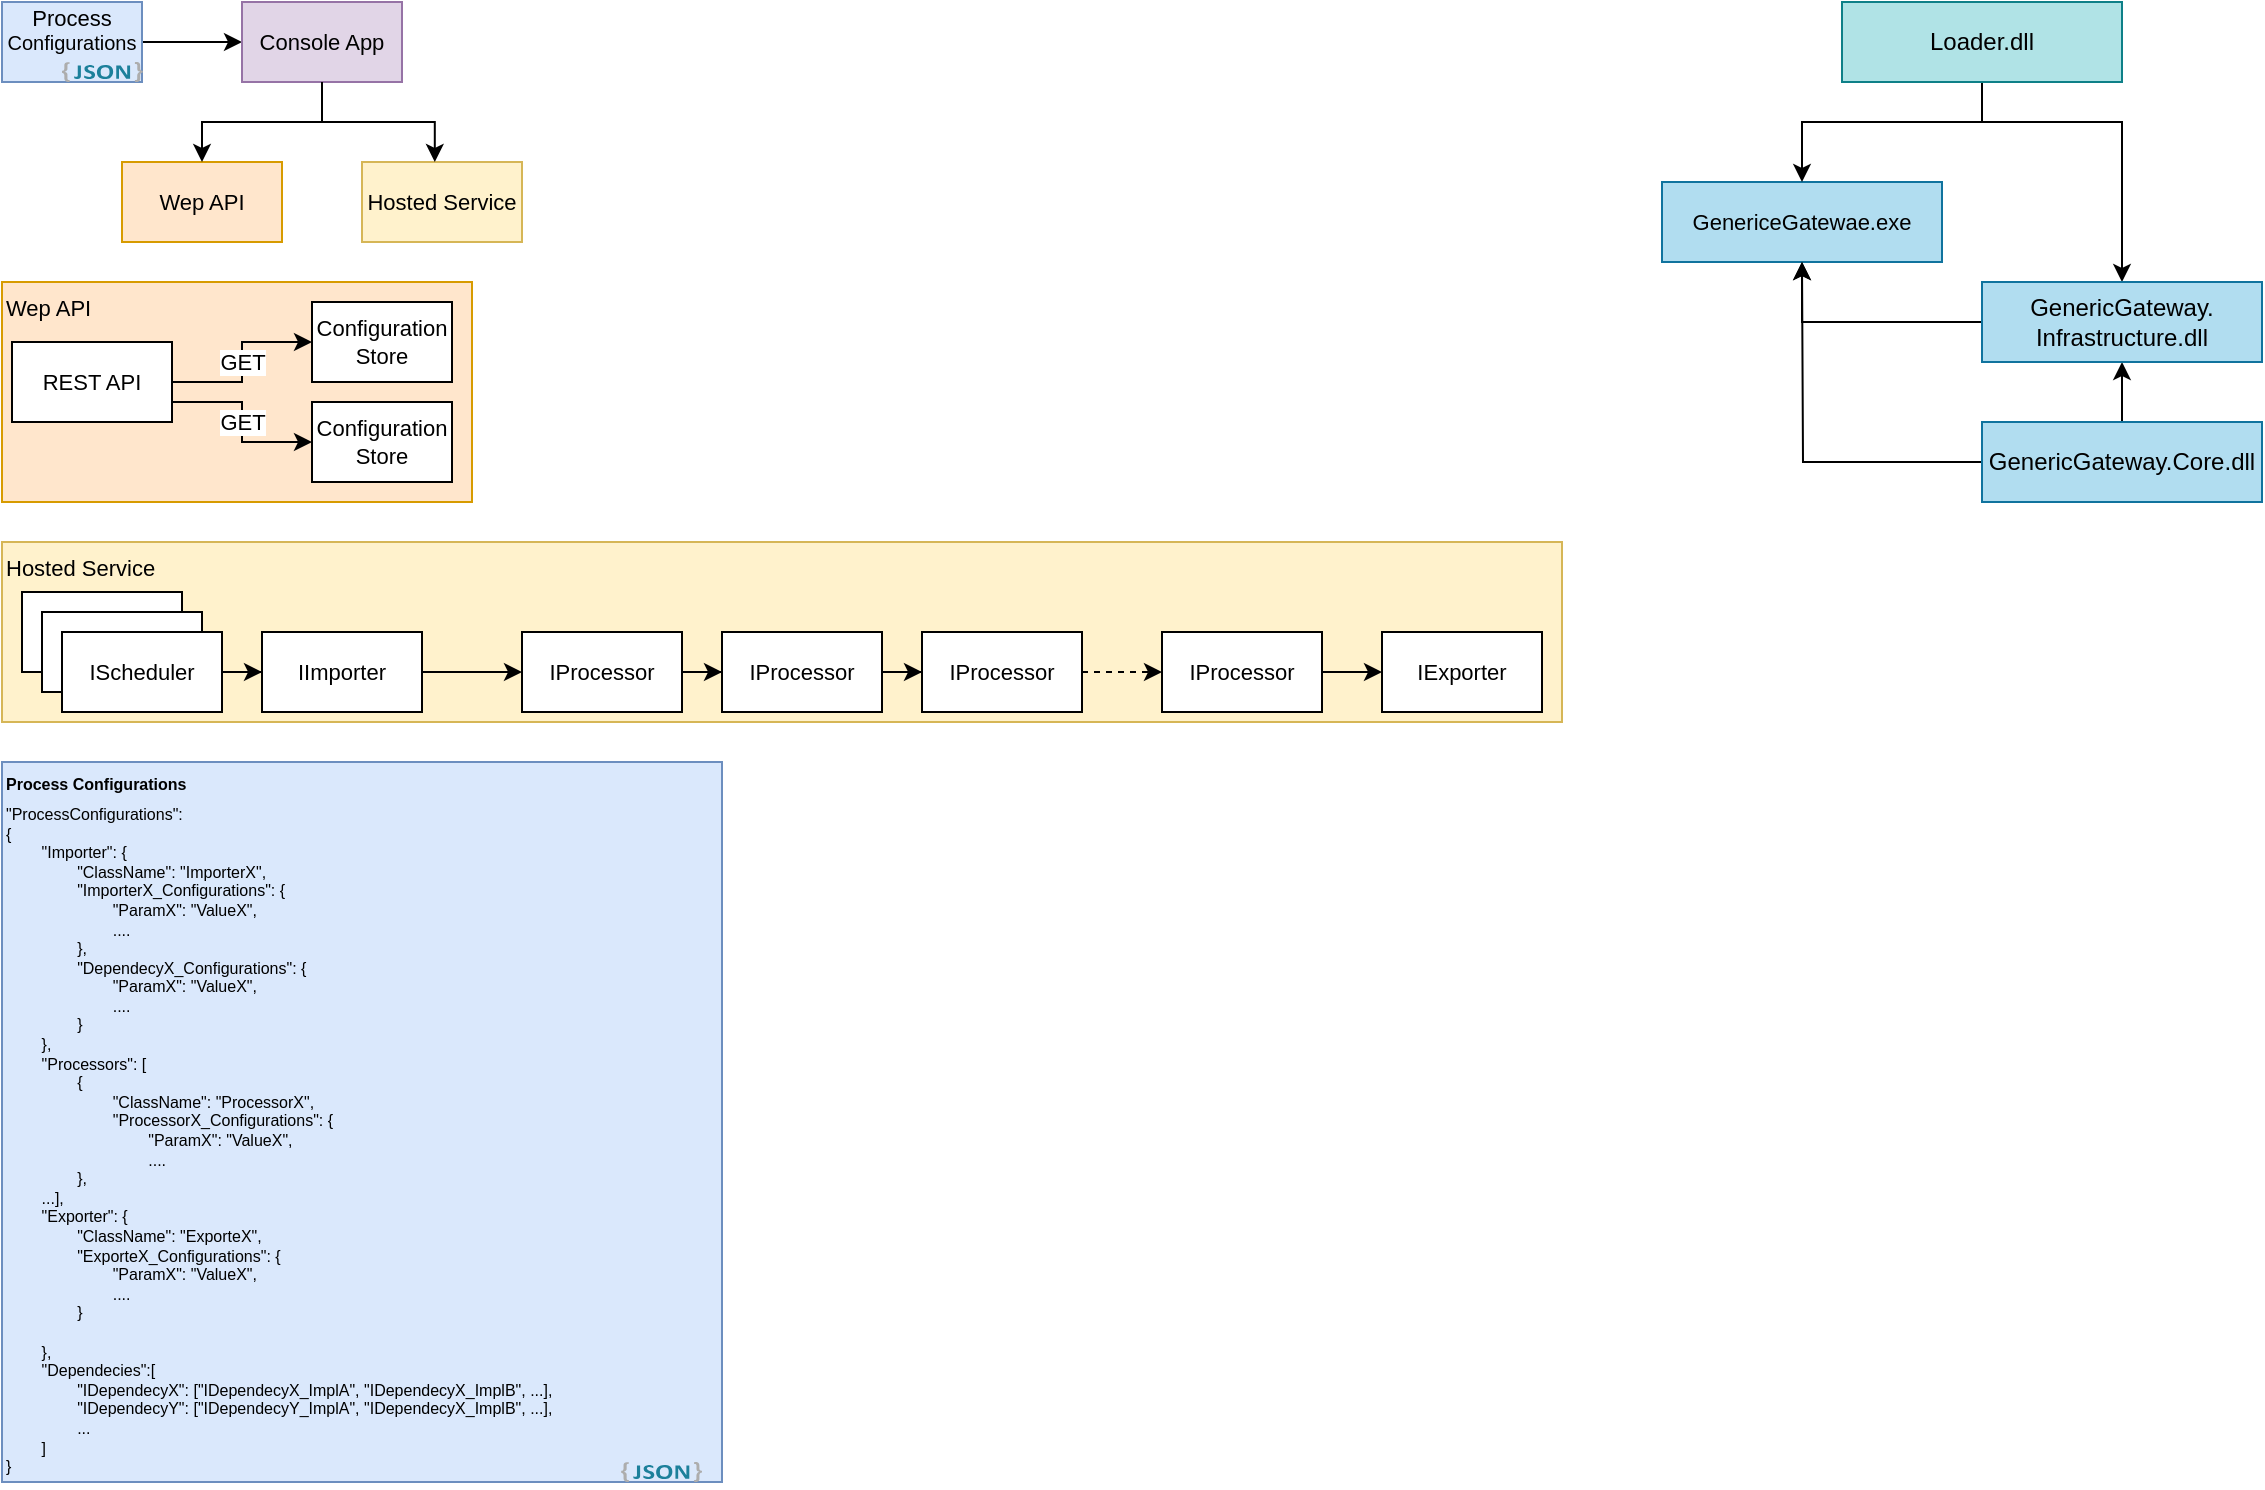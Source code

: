 <mxfile version="24.7.5" pages="2">
  <diagram name="Design" id="dDk4H9TwK89pCFf6_tYj">
    <mxGraphModel dx="2954" dy="1196" grid="1" gridSize="10" guides="1" tooltips="1" connect="1" arrows="1" fold="1" page="1" pageScale="1" pageWidth="827" pageHeight="1169" math="0" shadow="0">
      <root>
        <mxCell id="0" />
        <mxCell id="1" parent="0" />
        <mxCell id="Chhtmzpw9TE049w9HPY5-57" value="Wep API" style="rounded=0;whiteSpace=wrap;html=1;fillColor=#ffe6cc;strokeColor=#d79b00;fontSize=11;align=left;horizontal=1;verticalAlign=top;" vertex="1" parent="1">
          <mxGeometry x="40" y="180" width="235" height="110" as="geometry" />
        </mxCell>
        <mxCell id="Chhtmzpw9TE049w9HPY5-39" value="Hosted Service" style="rounded=0;whiteSpace=wrap;html=1;fillColor=#fff2cc;strokeColor=#d6b656;align=left;horizontal=1;verticalAlign=top;fontSize=11;" vertex="1" parent="1">
          <mxGeometry x="40" y="310" width="780" height="90" as="geometry" />
        </mxCell>
        <mxCell id="Chhtmzpw9TE049w9HPY5-11" value="" style="rounded=0;whiteSpace=wrap;html=1;fontSize=11;" vertex="1" parent="1">
          <mxGeometry x="50" y="335" width="80" height="40" as="geometry" />
        </mxCell>
        <mxCell id="Chhtmzpw9TE049w9HPY5-18" style="edgeStyle=orthogonalEdgeStyle;rounded=0;orthogonalLoop=1;jettySize=auto;html=1;fontSize=11;" edge="1" parent="1" source="Chhtmzpw9TE049w9HPY5-13" target="Chhtmzpw9TE049w9HPY5-17">
          <mxGeometry relative="1" as="geometry" />
        </mxCell>
        <mxCell id="Chhtmzpw9TE049w9HPY5-13" value="IImporter" style="rounded=0;whiteSpace=wrap;html=1;fontSize=11;" vertex="1" parent="1">
          <mxGeometry x="170" y="355" width="80" height="40" as="geometry" />
        </mxCell>
        <mxCell id="Chhtmzpw9TE049w9HPY5-12" value="" style="rounded=0;whiteSpace=wrap;html=1;fontSize=11;" vertex="1" parent="1">
          <mxGeometry x="60" y="345" width="80" height="40" as="geometry" />
        </mxCell>
        <mxCell id="Chhtmzpw9TE049w9HPY5-16" style="edgeStyle=orthogonalEdgeStyle;rounded=0;orthogonalLoop=1;jettySize=auto;html=1;entryX=0;entryY=0.5;entryDx=0;entryDy=0;fontSize=11;" edge="1" parent="1" source="Chhtmzpw9TE049w9HPY5-6" target="Chhtmzpw9TE049w9HPY5-13">
          <mxGeometry relative="1" as="geometry" />
        </mxCell>
        <mxCell id="Chhtmzpw9TE049w9HPY5-6" value="IScheduler" style="rounded=0;whiteSpace=wrap;html=1;fontSize=11;" vertex="1" parent="1">
          <mxGeometry x="70" y="355" width="80" height="40" as="geometry" />
        </mxCell>
        <mxCell id="Chhtmzpw9TE049w9HPY5-22" style="edgeStyle=orthogonalEdgeStyle;rounded=0;orthogonalLoop=1;jettySize=auto;html=1;fontSize=11;" edge="1" parent="1" source="Chhtmzpw9TE049w9HPY5-17" target="Chhtmzpw9TE049w9HPY5-19">
          <mxGeometry relative="1" as="geometry" />
        </mxCell>
        <mxCell id="Chhtmzpw9TE049w9HPY5-17" value="IProcessor" style="rounded=0;whiteSpace=wrap;html=1;fontSize=11;" vertex="1" parent="1">
          <mxGeometry x="300" y="355" width="80" height="40" as="geometry" />
        </mxCell>
        <mxCell id="Chhtmzpw9TE049w9HPY5-23" style="edgeStyle=orthogonalEdgeStyle;rounded=0;orthogonalLoop=1;jettySize=auto;html=1;entryX=0;entryY=0.5;entryDx=0;entryDy=0;fontSize=11;" edge="1" parent="1" source="Chhtmzpw9TE049w9HPY5-19" target="Chhtmzpw9TE049w9HPY5-20">
          <mxGeometry relative="1" as="geometry" />
        </mxCell>
        <mxCell id="Chhtmzpw9TE049w9HPY5-19" value="IProcessor" style="rounded=0;whiteSpace=wrap;html=1;fontSize=11;" vertex="1" parent="1">
          <mxGeometry x="400" y="355" width="80" height="40" as="geometry" />
        </mxCell>
        <mxCell id="Chhtmzpw9TE049w9HPY5-24" style="edgeStyle=orthogonalEdgeStyle;rounded=0;orthogonalLoop=1;jettySize=auto;html=1;entryX=0;entryY=0.5;entryDx=0;entryDy=0;dashed=1;fontSize=11;" edge="1" parent="1" source="Chhtmzpw9TE049w9HPY5-20" target="Chhtmzpw9TE049w9HPY5-21">
          <mxGeometry relative="1" as="geometry" />
        </mxCell>
        <mxCell id="Chhtmzpw9TE049w9HPY5-20" value="IProcessor" style="rounded=0;whiteSpace=wrap;html=1;fontSize=11;" vertex="1" parent="1">
          <mxGeometry x="500" y="355" width="80" height="40" as="geometry" />
        </mxCell>
        <mxCell id="Chhtmzpw9TE049w9HPY5-26" value="" style="edgeStyle=orthogonalEdgeStyle;rounded=0;orthogonalLoop=1;jettySize=auto;html=1;entryX=0;entryY=0.5;entryDx=0;entryDy=0;fontSize=11;" edge="1" parent="1" source="Chhtmzpw9TE049w9HPY5-21" target="Chhtmzpw9TE049w9HPY5-27">
          <mxGeometry relative="1" as="geometry">
            <mxPoint x="750" y="375" as="targetPoint" />
          </mxGeometry>
        </mxCell>
        <mxCell id="Chhtmzpw9TE049w9HPY5-21" value="IProcessor" style="rounded=0;whiteSpace=wrap;html=1;fontSize=11;" vertex="1" parent="1">
          <mxGeometry x="620" y="355" width="80" height="40" as="geometry" />
        </mxCell>
        <mxCell id="Chhtmzpw9TE049w9HPY5-27" value="IExporter" style="rounded=0;whiteSpace=wrap;html=1;fontSize=11;" vertex="1" parent="1">
          <mxGeometry x="730" y="355" width="80" height="40" as="geometry" />
        </mxCell>
        <mxCell id="Chhtmzpw9TE049w9HPY5-33" value="Hosted Service" style="rounded=0;whiteSpace=wrap;html=1;fillColor=#fff2cc;strokeColor=#d6b656;fontSize=11;" vertex="1" parent="1">
          <mxGeometry x="220" y="120" width="80" height="40" as="geometry" />
        </mxCell>
        <mxCell id="Chhtmzpw9TE049w9HPY5-75" style="edgeStyle=orthogonalEdgeStyle;rounded=0;orthogonalLoop=1;jettySize=auto;html=1;entryX=0;entryY=0.5;entryDx=0;entryDy=0;" edge="1" parent="1" source="Chhtmzpw9TE049w9HPY5-42" target="Chhtmzpw9TE049w9HPY5-68">
          <mxGeometry relative="1" as="geometry" />
        </mxCell>
        <mxCell id="Chhtmzpw9TE049w9HPY5-42" value="Process&lt;div style=&quot;font-size: 10px;&quot;&gt;Configurations&lt;div&gt;&lt;br&gt;&lt;/div&gt;&lt;/div&gt;" style="rounded=0;whiteSpace=wrap;html=1;fontSize=11;fillColor=#dae8fc;strokeColor=#6c8ebf;" vertex="1" parent="1">
          <mxGeometry x="40" y="40" width="70" height="40" as="geometry" />
        </mxCell>
        <mxCell id="Chhtmzpw9TE049w9HPY5-50" value="IImporter" style="rounded=0;whiteSpace=wrap;html=1;fontSize=11;" vertex="1" parent="1">
          <mxGeometry x="170" y="355" width="80" height="40" as="geometry" />
        </mxCell>
        <mxCell id="Chhtmzpw9TE049w9HPY5-53" value="GET" style="edgeStyle=orthogonalEdgeStyle;rounded=0;orthogonalLoop=1;jettySize=auto;html=1;" edge="1" parent="1" source="Chhtmzpw9TE049w9HPY5-51" target="Chhtmzpw9TE049w9HPY5-52">
          <mxGeometry relative="1" as="geometry" />
        </mxCell>
        <mxCell id="Chhtmzpw9TE049w9HPY5-55" value="GET" style="edgeStyle=orthogonalEdgeStyle;rounded=0;orthogonalLoop=1;jettySize=auto;html=1;exitX=1;exitY=0.75;exitDx=0;exitDy=0;entryX=0;entryY=0.5;entryDx=0;entryDy=0;" edge="1" parent="1" source="Chhtmzpw9TE049w9HPY5-51" target="Chhtmzpw9TE049w9HPY5-54">
          <mxGeometry relative="1" as="geometry" />
        </mxCell>
        <mxCell id="Chhtmzpw9TE049w9HPY5-51" value="REST API" style="rounded=0;whiteSpace=wrap;html=1;fontSize=11;" vertex="1" parent="1">
          <mxGeometry x="45" y="210" width="80" height="40" as="geometry" />
        </mxCell>
        <mxCell id="Chhtmzpw9TE049w9HPY5-52" value="Configuration Store" style="whiteSpace=wrap;html=1;fontSize=11;rounded=0;" vertex="1" parent="1">
          <mxGeometry x="195" y="190" width="70" height="40" as="geometry" />
        </mxCell>
        <mxCell id="Chhtmzpw9TE049w9HPY5-54" value="Configuration Store" style="whiteSpace=wrap;html=1;fontSize=11;rounded=0;" vertex="1" parent="1">
          <mxGeometry x="195" y="240" width="70" height="40" as="geometry" />
        </mxCell>
        <mxCell id="Chhtmzpw9TE049w9HPY5-56" value="Wep API" style="rounded=0;whiteSpace=wrap;html=1;fillColor=#ffe6cc;strokeColor=#d79b00;fontSize=11;" vertex="1" parent="1">
          <mxGeometry x="100" y="120" width="80" height="40" as="geometry" />
        </mxCell>
        <mxCell id="Chhtmzpw9TE049w9HPY5-63" value="" style="dashed=0;outlineConnect=0;html=1;align=center;labelPosition=center;verticalLabelPosition=bottom;verticalAlign=top;shape=mxgraph.weblogos.json_2" vertex="1" parent="1">
          <mxGeometry x="70" y="70" width="40.4" height="10" as="geometry" />
        </mxCell>
        <mxCell id="Chhtmzpw9TE049w9HPY5-77" style="edgeStyle=orthogonalEdgeStyle;rounded=0;orthogonalLoop=1;jettySize=auto;html=1;entryX=0.5;entryY=0;entryDx=0;entryDy=0;" edge="1" parent="1" source="Chhtmzpw9TE049w9HPY5-68" target="Chhtmzpw9TE049w9HPY5-56">
          <mxGeometry relative="1" as="geometry" />
        </mxCell>
        <mxCell id="Chhtmzpw9TE049w9HPY5-68" value="Console App" style="rounded=0;whiteSpace=wrap;html=1;fillColor=#e1d5e7;strokeColor=#9673a6;fontSize=11;" vertex="1" parent="1">
          <mxGeometry x="160" y="40" width="80" height="40" as="geometry" />
        </mxCell>
        <mxCell id="Chhtmzpw9TE049w9HPY5-76" style="edgeStyle=orthogonalEdgeStyle;rounded=0;orthogonalLoop=1;jettySize=auto;html=1;entryX=0.455;entryY=0;entryDx=0;entryDy=0;entryPerimeter=0;" edge="1" parent="1" source="Chhtmzpw9TE049w9HPY5-68" target="Chhtmzpw9TE049w9HPY5-33">
          <mxGeometry relative="1" as="geometry" />
        </mxCell>
        <mxCell id="Chhtmzpw9TE049w9HPY5-78" value="&lt;h1 style=&quot;margin-top: 0px; font-size: 8px;&quot;&gt;&lt;font style=&quot;font-size: 8px;&quot;&gt;Process Configurations&lt;/font&gt;&lt;/h1&gt;&lt;div style=&quot;font-size: 8px;&quot;&gt;&lt;font style=&quot;font-size: 8px;&quot;&gt;&quot;ProcessConfigurations&quot;:&lt;/font&gt;&lt;/div&gt;&lt;div style=&quot;font-size: 8px;&quot;&gt;&lt;font style=&quot;font-size: 8px;&quot;&gt;{&lt;/font&gt;&lt;/div&gt;&lt;div style=&quot;font-size: 8px;&quot;&gt;&lt;span style=&quot;background-color: initial; white-space: pre;&quot;&gt;&lt;font style=&quot;font-size: 8px;&quot;&gt;&lt;span style=&quot;white-space: pre;&quot;&gt;&#x9;&lt;/span&gt;&quot;Importer&quot;: {&lt;/font&gt;&lt;/span&gt;&lt;/div&gt;&lt;div style=&quot;font-size: 8px;&quot;&gt;&lt;span style=&quot;background-color: initial; white-space: pre;&quot;&gt;&lt;font style=&quot;font-size: 8px;&quot;&gt;&lt;font style=&quot;font-size: 8px;&quot;&gt;&lt;span style=&quot;white-space: pre;&quot;&gt;&#x9;&lt;/span&gt;&lt;span style=&quot;white-space: pre;&quot;&gt;&#x9;&lt;/span&gt;&quot;&lt;/font&gt;&lt;font style=&quot;font-size: 8px;&quot;&gt;ClassName&lt;/font&gt;&lt;font style=&quot;font-size: 8px;&quot;&gt;&quot;: &quot;ImporterX&quot;,&lt;br&gt;&lt;/font&gt;&lt;/font&gt;&lt;/span&gt;&lt;/div&gt;&lt;div style=&quot;font-size: 8px;&quot;&gt;&lt;font style=&quot;font-size: 8px;&quot;&gt;&lt;span style=&quot;background-color: initial; white-space: pre;&quot;&gt;&lt;span style=&quot;white-space: pre;&quot;&gt;&#x9;&lt;/span&gt;&lt;span style=&quot;white-space: pre;&quot;&gt;&#x9;&lt;/span&gt;&quot;&lt;/span&gt;&lt;span style=&quot;white-space: pre; background-color: initial;&quot;&gt;ImporterX_Configurations&quot;: {&lt;/span&gt;&lt;/font&gt;&lt;/div&gt;&lt;div style=&quot;font-size: 8px;&quot;&gt;&lt;span style=&quot;white-space: pre; background-color: initial;&quot;&gt;&lt;font style=&quot;font-size: 8px;&quot;&gt;&lt;span style=&quot;white-space: pre;&quot;&gt;&#x9;&lt;/span&gt;&lt;span style=&quot;white-space: pre;&quot;&gt;&#x9;&lt;/span&gt;&lt;span style=&quot;white-space: pre;&quot;&gt;&#x9;&lt;/span&gt;&quot;ParamX&quot;: &quot;ValueX&quot;,&lt;br&gt;&lt;/font&gt;&lt;/span&gt;&lt;/div&gt;&lt;div style=&quot;font-size: 8px;&quot;&gt;&lt;span style=&quot;white-space: pre; background-color: initial;&quot;&gt;&lt;font style=&quot;font-size: 8px;&quot;&gt;&lt;span style=&quot;white-space: pre;&quot;&gt;&#x9;&lt;/span&gt;&lt;span style=&quot;white-space: pre;&quot;&gt;&#x9;&lt;/span&gt;&lt;span style=&quot;white-space: pre;&quot;&gt;&#x9;&lt;/span&gt;....&lt;br&gt;&lt;/font&gt;&lt;/span&gt;&lt;/div&gt;&lt;div style=&quot;font-size: 8px;&quot;&gt;&lt;span style=&quot;white-space: pre; background-color: initial;&quot;&gt;&lt;font style=&quot;font-size: 8px;&quot;&gt;&lt;span style=&quot;white-space: pre;&quot;&gt;&#x9;&lt;/span&gt;&lt;span style=&quot;white-space: pre;&quot;&gt;&#x9;&lt;/span&gt;},&lt;/font&gt;&lt;/span&gt;&lt;/div&gt;&lt;div style=&quot;font-size: 8px;&quot;&gt;&lt;font style=&quot;font-size: 8px;&quot;&gt;&lt;span style=&quot;white-space: pre; background-color: initial;&quot;&gt;&lt;font style=&quot;font-size: 8px;&quot;&gt;&lt;span style=&quot;white-space: pre;&quot;&gt;&#x9;&lt;/span&gt;&lt;span style=&quot;white-space: pre;&quot;&gt;&#x9;&lt;/span&gt;&lt;/font&gt;&lt;/span&gt;&lt;span style=&quot;background-color: initial; white-space: pre;&quot;&gt;&quot;&lt;/span&gt;&lt;span style=&quot;background-color: initial; white-space: pre;&quot;&gt;DependecyX_Configurations&quot;: {&lt;/span&gt;&lt;/font&gt;&lt;/div&gt;&lt;div style=&quot;font-size: 8px;&quot;&gt;&lt;span style=&quot;white-space: pre; background-color: initial;&quot;&gt;&lt;font style=&quot;font-size: 8px;&quot;&gt;&#x9;&lt;span style=&quot;white-space: pre;&quot;&gt;&#x9;&lt;/span&gt;&lt;span style=&quot;white-space: pre;&quot;&gt;&#x9;&lt;/span&gt;&quot;ParamX&quot;: &quot;ValueX&quot;,&lt;br&gt;&lt;/font&gt;&lt;/span&gt;&lt;/div&gt;&lt;div style=&quot;font-size: 8px;&quot;&gt;&lt;span style=&quot;white-space: pre; background-color: initial;&quot;&gt;&lt;font style=&quot;font-size: 8px;&quot;&gt;&#x9;&lt;span style=&quot;white-space: pre;&quot;&gt;&#x9;&lt;/span&gt;&lt;span style=&quot;white-space: pre;&quot;&gt;&#x9;&lt;/span&gt;....&lt;br&gt;&lt;/font&gt;&lt;/span&gt;&lt;/div&gt;&lt;div style=&quot;font-size: 8px;&quot;&gt;&lt;span style=&quot;white-space: pre; background-color: initial;&quot;&gt;&lt;font style=&quot;font-size: 8px;&quot;&gt;&#x9;&lt;span style=&quot;white-space: pre;&quot;&gt;&#x9;&lt;/span&gt;}&lt;/font&gt;&lt;/span&gt;&lt;/div&gt;&lt;div style=&quot;font-size: 8px;&quot;&gt;&lt;span style=&quot;background-color: initial; white-space: pre;&quot;&gt;&lt;font style=&quot;font-size: 8px;&quot;&gt;&lt;span style=&quot;white-space: pre;&quot;&gt;&#x9;&lt;/span&gt;},&lt;/font&gt;&lt;/span&gt;&lt;/div&gt;&lt;div style=&quot;font-size: 8px;&quot;&gt;&lt;/div&gt;&lt;div style=&quot;font-size: 8px;&quot;&gt;&lt;span style=&quot;background-color: initial; white-space: pre;&quot;&gt;&lt;font style=&quot;font-size: 8px;&quot;&gt;&lt;span style=&quot;white-space: pre;&quot;&gt;&#x9;&lt;/span&gt;&quot;Processors&quot;: [&lt;/font&gt;&lt;/span&gt;&lt;/div&gt;&lt;div style=&quot;font-size: 8px;&quot;&gt;&lt;font style=&quot;font-size: 8px;&quot;&gt;&lt;span style=&quot;background-color: initial; white-space: pre;&quot;&gt;&lt;span style=&quot;white-space: pre;&quot;&gt;&#x9;&lt;/span&gt;&lt;span style=&quot;white-space: pre;&quot;&gt;&#x9;&lt;/span&gt;&lt;/span&gt;&lt;span style=&quot;background-color: initial; white-space: pre;&quot;&gt;{&lt;/span&gt;&lt;/font&gt;&lt;/div&gt;&lt;div style=&quot;font-size: 8px;&quot;&gt;&lt;font style=&quot;font-size: 8px;&quot;&gt;&lt;span style=&quot;background-color: initial; white-space: pre;&quot;&gt;&#x9;&lt;span style=&quot;white-space: pre;&quot;&gt;&#x9;&lt;span style=&quot;white-space: pre;&quot;&gt;&#x9;&lt;/span&gt;&lt;/span&gt;&quot;ClassName&quot;: &quot;&lt;/span&gt;Processor&lt;span style=&quot;background-color: initial; white-space: pre;&quot;&gt;X&quot;,&lt;br&gt;&lt;/span&gt;&lt;/font&gt;&lt;/div&gt;&lt;div style=&quot;font-size: 8px;&quot;&gt;&lt;font style=&quot;font-size: 8px;&quot;&gt;&lt;span style=&quot;background-color: initial; white-space: pre;&quot;&gt;&#x9;&lt;span style=&quot;white-space: pre;&quot;&gt;&#x9;&lt;span style=&quot;white-space: pre;&quot;&gt;&#x9;&lt;/span&gt;&lt;/span&gt;&quot;&lt;/span&gt;&lt;span style=&quot;white-space: pre; background-color: initial;&quot;&gt;ProcessorX_Configurations&quot;: {&lt;/span&gt;&lt;/font&gt;&lt;/div&gt;&lt;div style=&quot;font-size: 8px;&quot;&gt;&lt;span style=&quot;white-space: pre; background-color: initial;&quot;&gt;&lt;font style=&quot;font-size: 8px;&quot;&gt;&#x9;&lt;span style=&quot;white-space: pre;&quot;&gt;&#x9;&lt;/span&gt;&lt;span style=&quot;white-space: pre;&quot;&gt;&#x9;&lt;span style=&quot;white-space: pre;&quot;&gt;&#x9;&lt;/span&gt;&lt;/span&gt;&quot;ParamX&quot;: &quot;ValueX&quot;,&lt;br&gt;&lt;/font&gt;&lt;/span&gt;&lt;/div&gt;&lt;div style=&quot;font-size: 8px;&quot;&gt;&lt;span style=&quot;white-space: pre; background-color: initial;&quot;&gt;&lt;font style=&quot;font-size: 8px;&quot;&gt;&#x9;&lt;span style=&quot;white-space: pre;&quot;&gt;&#x9;&lt;/span&gt;&lt;span style=&quot;white-space: pre;&quot;&gt;&#x9;&lt;span style=&quot;white-space: pre;&quot;&gt;&#x9;&lt;/span&gt;&lt;/span&gt;....&lt;br&gt;&lt;/font&gt;&lt;/span&gt;&lt;/div&gt;&lt;div style=&quot;font-size: 8px;&quot;&gt;&lt;font style=&quot;font-size: 8px;&quot;&gt;&lt;span style=&quot;background-color: initial; white-space: pre;&quot;&gt;&#x9;&lt;span style=&quot;white-space: pre;&quot;&gt;&#x9;&lt;/span&gt;}&lt;/span&gt;&lt;span style=&quot;background-color: initial; white-space: pre;&quot;&gt;,&lt;/span&gt;&lt;/font&gt;&lt;/div&gt;&lt;div style=&quot;font-size: 8px;&quot;&gt;&lt;span style=&quot;background-color: initial; white-space: pre;&quot;&gt;&lt;font style=&quot;font-size: 8px;&quot;&gt;&lt;span style=&quot;white-space: pre;&quot;&gt;&#x9;&lt;/span&gt;...],&lt;/font&gt;&lt;/span&gt;&lt;/div&gt;&lt;div style=&quot;font-size: 8px;&quot;&gt;&lt;span style=&quot;background-color: initial; white-space: pre;&quot;&gt;&lt;font style=&quot;font-size: 8px;&quot;&gt;&lt;span style=&quot;white-space: pre;&quot;&gt;&#x9;&lt;/span&gt;&quot;Exporter&quot;: {&lt;/font&gt;&lt;/span&gt;&lt;/div&gt;&lt;div style=&quot;font-size: 8px;&quot;&gt;&lt;font style=&quot;font-size: 8px;&quot;&gt;&lt;span style=&quot;background-color: initial; white-space: pre;&quot;&gt;&lt;span style=&quot;white-space: pre;&quot;&gt;&#x9;&lt;span style=&quot;white-space: pre;&quot;&gt;&#x9;&lt;/span&gt;&lt;/span&gt;&lt;/span&gt;&lt;span style=&quot;background-color: initial; white-space: pre;&quot;&gt;&quot;ClassName&quot;: &quot;ExporteX&quot;,&lt;/span&gt;&lt;/font&gt;&lt;/div&gt;&lt;div style=&quot;font-size: 8px;&quot;&gt;&lt;font style=&quot;font-size: 8px;&quot;&gt;&lt;span style=&quot;background-color: initial; white-space: pre;&quot;&gt;&#x9;&lt;span style=&quot;white-space: pre;&quot;&gt;&#x9;&lt;/span&gt;&quot;&lt;/span&gt;&lt;span style=&quot;white-space: pre; background-color: initial;&quot;&gt;ExporteX_Configurations&quot;: {&lt;/span&gt;&lt;/font&gt;&lt;/div&gt;&lt;div style=&quot;font-size: 8px;&quot;&gt;&lt;span style=&quot;white-space: pre; background-color: initial;&quot;&gt;&lt;font style=&quot;font-size: 8px;&quot;&gt;&#x9;&lt;span style=&quot;white-space: pre;&quot;&gt;&#x9;&lt;/span&gt;&lt;span style=&quot;white-space: pre;&quot;&gt;&#x9;&lt;/span&gt;&quot;ParamX&quot;: &quot;ValueX&quot;,&lt;br&gt;&lt;/font&gt;&lt;/span&gt;&lt;/div&gt;&lt;div style=&quot;font-size: 8px;&quot;&gt;&lt;span style=&quot;white-space: pre; background-color: initial;&quot;&gt;&lt;font style=&quot;font-size: 8px;&quot;&gt;&#x9;&lt;span style=&quot;white-space: pre;&quot;&gt;&#x9;&lt;/span&gt;&lt;span style=&quot;white-space: pre;&quot;&gt;&#x9;&lt;/span&gt;....&lt;br&gt;&lt;/font&gt;&lt;/span&gt;&lt;/div&gt;&lt;div style=&quot;font-size: 8px;&quot;&gt;&lt;span style=&quot;white-space: pre; background-color: initial;&quot;&gt;&lt;font style=&quot;font-size: 8px;&quot;&gt;&#x9;&lt;span style=&quot;white-space: pre;&quot;&gt;&#x9;&lt;/span&gt;}&lt;/font&gt;&lt;/span&gt;&lt;/div&gt;&lt;div style=&quot;font-size: 8px;&quot;&gt;&lt;font style=&quot;font-size: 8px;&quot;&gt;&lt;br&gt;&lt;/font&gt;&lt;/div&gt;&lt;div style=&quot;font-size: 8px;&quot;&gt;&lt;span style=&quot;background-color: initial; white-space: pre;&quot;&gt;&lt;font style=&quot;font-size: 8px;&quot;&gt;&lt;span style=&quot;white-space: pre;&quot;&gt;&#x9;&lt;/span&gt;},&lt;/font&gt;&lt;/span&gt;&lt;/div&gt;&lt;div style=&quot;font-size: 8px;&quot;&gt;&lt;/div&gt;&lt;div style=&quot;font-size: 8px;&quot;&gt;&lt;span style=&quot;background-color: initial; white-space: pre;&quot;&gt;&lt;font style=&quot;font-size: 8px;&quot;&gt;&lt;span style=&quot;white-space: pre;&quot;&gt;&#x9;&lt;/span&gt;&quot;Dependecies&quot;:[&lt;/font&gt;&lt;/span&gt;&lt;/div&gt;&lt;div style=&quot;font-size: 8px;&quot;&gt;&lt;font style=&quot;font-size: 8px;&quot;&gt;&lt;span style=&quot;background-color: initial; white-space: pre;&quot;&gt;&lt;span style=&quot;white-space: pre;&quot;&gt;&#x9;&lt;/span&gt;&lt;span style=&quot;white-space: pre;&quot;&gt;&#x9;&lt;/span&gt;&quot;IDependecyX&quot;: [&quot;&lt;/span&gt;&lt;span style=&quot;white-space: pre; background-color: initial;&quot;&gt;IDependecyX_ImplA&quot;, &quot;&lt;/span&gt;&lt;span style=&quot;white-space: pre; background-color: initial;&quot;&gt;IDependecyX_ImplB&lt;/span&gt;&lt;span style=&quot;background-color: initial; white-space: pre;&quot;&gt;&quot;, ...]&lt;/span&gt;&lt;span style=&quot;background-color: initial; white-space: pre;&quot;&gt;,&lt;/span&gt;&lt;/font&gt;&lt;/div&gt;&lt;div style=&quot;font-size: 8px;&quot;&gt;&lt;font style=&quot;font-size: 8px;&quot;&gt;&lt;span style=&quot;white-space: pre;&quot;&gt;&#x9;&lt;/span&gt;&lt;span style=&quot;white-space: pre;&quot;&gt;&#x9;&lt;/span&gt;&lt;span style=&quot;background-color: initial; white-space: pre;&quot;&gt;&quot;IDependecyY&quot;: [&quot;&lt;/span&gt;&lt;span style=&quot;background-color: initial; white-space: pre;&quot;&gt;IDependecyY_ImplA&quot;, &quot;&lt;/span&gt;&lt;span style=&quot;background-color: initial; white-space: pre;&quot;&gt;IDependecyX_ImplB&lt;/span&gt;&lt;span style=&quot;background-color: initial; white-space: pre;&quot;&gt;&quot;, ...],&lt;/span&gt;&lt;br&gt;&lt;/font&gt;&lt;/div&gt;&lt;div style=&quot;font-size: 8px;&quot;&gt;&lt;span style=&quot;background-color: initial; white-space: pre;&quot;&gt;&lt;font style=&quot;font-size: 8px;&quot;&gt;&lt;span style=&quot;white-space: pre;&quot;&gt;&#x9;&lt;/span&gt;&lt;span style=&quot;white-space: pre;&quot;&gt;&#x9;&lt;/span&gt;...&lt;br&gt;&lt;/font&gt;&lt;/span&gt;&lt;/div&gt;&lt;div style=&quot;font-size: 8px;&quot;&gt;&lt;font style=&quot;font-size: 8px;&quot;&gt;&lt;span style=&quot;background-color: initial; white-space: pre;&quot;&gt;&#x9;&lt;/span&gt;&lt;span style=&quot;background-color: initial; white-space: pre;&quot;&gt;]&lt;/span&gt;&lt;/font&gt;&lt;/div&gt;&lt;div style=&quot;font-size: 8px;&quot;&gt;&lt;font style=&quot;font-size: 8px;&quot;&gt;}&lt;/font&gt;&lt;/div&gt;" style="text;html=1;whiteSpace=wrap;overflow=hidden;rounded=0;fontSize=9;fillColor=#dae8fc;strokeColor=#6c8ebf;" vertex="1" parent="1">
          <mxGeometry x="40" y="420" width="360" height="360" as="geometry" />
        </mxCell>
        <mxCell id="Chhtmzpw9TE049w9HPY5-79" value="" style="dashed=0;outlineConnect=0;html=1;align=center;labelPosition=center;verticalLabelPosition=bottom;verticalAlign=top;shape=mxgraph.weblogos.json_2" vertex="1" parent="1">
          <mxGeometry x="349.6" y="770" width="40.4" height="10" as="geometry" />
        </mxCell>
        <mxCell id="ISKiT_FvezGjVcCyQegi-1" value="&lt;font style=&quot;font-size: 11px;&quot;&gt;Generice&lt;/font&gt;&lt;span style=&quot;font-size: 11px; background-color: initial;&quot;&gt;Gatewae.exe&lt;/span&gt;" style="rounded=0;whiteSpace=wrap;html=1;fillColor=#b1ddf0;strokeColor=#10739e;" vertex="1" parent="1">
          <mxGeometry x="870" y="130" width="140" height="40" as="geometry" />
        </mxCell>
        <mxCell id="ISKiT_FvezGjVcCyQegi-2" style="edgeStyle=orthogonalEdgeStyle;rounded=0;orthogonalLoop=1;jettySize=auto;html=1;entryX=0.5;entryY=0;entryDx=0;entryDy=0;" edge="1" parent="1" source="ISKiT_FvezGjVcCyQegi-4" target="ISKiT_FvezGjVcCyQegi-1">
          <mxGeometry relative="1" as="geometry">
            <Array as="points">
              <mxPoint x="1030" y="100" />
              <mxPoint x="940" y="100" />
            </Array>
          </mxGeometry>
        </mxCell>
        <mxCell id="ISKiT_FvezGjVcCyQegi-3" style="edgeStyle=orthogonalEdgeStyle;rounded=0;orthogonalLoop=1;jettySize=auto;html=1;entryX=0.5;entryY=0;entryDx=0;entryDy=0;" edge="1" parent="1" source="ISKiT_FvezGjVcCyQegi-4" target="ISKiT_FvezGjVcCyQegi-10">
          <mxGeometry relative="1" as="geometry">
            <Array as="points">
              <mxPoint x="1030" y="100" />
              <mxPoint x="1100" y="100" />
            </Array>
          </mxGeometry>
        </mxCell>
        <mxCell id="ISKiT_FvezGjVcCyQegi-4" value="Loader.dll" style="rounded=0;whiteSpace=wrap;html=1;fillColor=#b0e3e6;strokeColor=#0e8088;" vertex="1" parent="1">
          <mxGeometry x="960" y="40" width="140" height="40" as="geometry" />
        </mxCell>
        <mxCell id="ISKiT_FvezGjVcCyQegi-5" style="edgeStyle=orthogonalEdgeStyle;rounded=0;orthogonalLoop=1;jettySize=auto;html=1;" edge="1" parent="1" source="ISKiT_FvezGjVcCyQegi-7">
          <mxGeometry relative="1" as="geometry">
            <mxPoint x="940" y="170" as="targetPoint" />
          </mxGeometry>
        </mxCell>
        <mxCell id="ISKiT_FvezGjVcCyQegi-6" style="rounded=0;orthogonalLoop=1;jettySize=auto;html=1;entryX=0.5;entryY=1;entryDx=0;entryDy=0;" edge="1" parent="1" source="ISKiT_FvezGjVcCyQegi-7" target="ISKiT_FvezGjVcCyQegi-10">
          <mxGeometry relative="1" as="geometry" />
        </mxCell>
        <mxCell id="ISKiT_FvezGjVcCyQegi-7" value="GenericGateway.Core&lt;span style=&quot;background-color: initial;&quot;&gt;.dll&lt;/span&gt;" style="rounded=0;whiteSpace=wrap;html=1;fillColor=#b1ddf0;strokeColor=#10739e;" vertex="1" parent="1">
          <mxGeometry x="1030" y="250" width="140" height="40" as="geometry" />
        </mxCell>
        <mxCell id="ISKiT_FvezGjVcCyQegi-8" style="edgeStyle=orthogonalEdgeStyle;rounded=0;orthogonalLoop=1;jettySize=auto;html=1;entryX=0.5;entryY=1;entryDx=0;entryDy=0;" edge="1" parent="1" source="ISKiT_FvezGjVcCyQegi-10" target="ISKiT_FvezGjVcCyQegi-1">
          <mxGeometry relative="1" as="geometry" />
        </mxCell>
        <mxCell id="ISKiT_FvezGjVcCyQegi-9" style="edgeStyle=orthogonalEdgeStyle;rounded=0;orthogonalLoop=1;jettySize=auto;html=1;exitX=0.5;exitY=1;exitDx=0;exitDy=0;" edge="1" parent="1" source="ISKiT_FvezGjVcCyQegi-10">
          <mxGeometry relative="1" as="geometry">
            <mxPoint x="1100.111" y="209.944" as="targetPoint" />
          </mxGeometry>
        </mxCell>
        <mxCell id="ISKiT_FvezGjVcCyQegi-10" value="GenericGateway.&lt;div&gt;Infrastructure.dll&lt;/div&gt;" style="rounded=0;whiteSpace=wrap;html=1;fillColor=#b1ddf0;strokeColor=#10739e;" vertex="1" parent="1">
          <mxGeometry x="1030" y="180" width="140" height="40" as="geometry" />
        </mxCell>
      </root>
    </mxGraphModel>
  </diagram>
  <diagram id="gCYaJxBM0XddEe0-d3UZ" name="Components">
    <mxGraphModel dx="1407" dy="570" grid="1" gridSize="10" guides="1" tooltips="1" connect="1" arrows="1" fold="1" page="1" pageScale="1" pageWidth="827" pageHeight="1169" math="0" shadow="0">
      <root>
        <mxCell id="0" />
        <mxCell id="1" parent="0" />
        <mxCell id="-q12-MP6YUGq6QgXpVW5-1" value="&lt;font style=&quot;font-size: 11px;&quot;&gt;Generice&lt;/font&gt;&lt;span style=&quot;font-size: 11px; background-color: initial;&quot;&gt;Gatewae.exe&lt;/span&gt;" style="rounded=0;whiteSpace=wrap;html=1;" vertex="1" parent="1">
          <mxGeometry x="40" y="110" width="140" height="40" as="geometry" />
        </mxCell>
        <mxCell id="-q12-MP6YUGq6QgXpVW5-11" style="edgeStyle=orthogonalEdgeStyle;rounded=0;orthogonalLoop=1;jettySize=auto;html=1;entryX=0.5;entryY=0;entryDx=0;entryDy=0;" edge="1" parent="1" source="-q12-MP6YUGq6QgXpVW5-2" target="-q12-MP6YUGq6QgXpVW5-1">
          <mxGeometry relative="1" as="geometry">
            <Array as="points">
              <mxPoint x="200" y="80" />
              <mxPoint x="110" y="80" />
            </Array>
          </mxGeometry>
        </mxCell>
        <mxCell id="-q12-MP6YUGq6QgXpVW5-12" style="edgeStyle=orthogonalEdgeStyle;rounded=0;orthogonalLoop=1;jettySize=auto;html=1;entryX=0.5;entryY=0;entryDx=0;entryDy=0;" edge="1" parent="1" source="-q12-MP6YUGq6QgXpVW5-2" target="-q12-MP6YUGq6QgXpVW5-4">
          <mxGeometry relative="1" as="geometry">
            <Array as="points">
              <mxPoint x="200" y="80" />
              <mxPoint x="270" y="80" />
            </Array>
          </mxGeometry>
        </mxCell>
        <mxCell id="-q12-MP6YUGq6QgXpVW5-2" value="ComponentsLoader.dll" style="rounded=0;whiteSpace=wrap;html=1;" vertex="1" parent="1">
          <mxGeometry x="130" y="20" width="140" height="40" as="geometry" />
        </mxCell>
        <mxCell id="-q12-MP6YUGq6QgXpVW5-9" style="edgeStyle=orthogonalEdgeStyle;rounded=0;orthogonalLoop=1;jettySize=auto;html=1;" edge="1" parent="1" source="-q12-MP6YUGq6QgXpVW5-3">
          <mxGeometry relative="1" as="geometry">
            <mxPoint x="110" y="150" as="targetPoint" />
          </mxGeometry>
        </mxCell>
        <mxCell id="-q12-MP6YUGq6QgXpVW5-10" style="rounded=0;orthogonalLoop=1;jettySize=auto;html=1;entryX=0.5;entryY=1;entryDx=0;entryDy=0;" edge="1" parent="1" source="-q12-MP6YUGq6QgXpVW5-3" target="-q12-MP6YUGq6QgXpVW5-4">
          <mxGeometry relative="1" as="geometry" />
        </mxCell>
        <mxCell id="-q12-MP6YUGq6QgXpVW5-3" value="GenericGateway.Core&lt;span style=&quot;background-color: initial;&quot;&gt;.dll&lt;/span&gt;" style="rounded=0;whiteSpace=wrap;html=1;" vertex="1" parent="1">
          <mxGeometry x="200" y="220" width="140" height="40" as="geometry" />
        </mxCell>
        <mxCell id="-q12-MP6YUGq6QgXpVW5-6" style="edgeStyle=orthogonalEdgeStyle;rounded=0;orthogonalLoop=1;jettySize=auto;html=1;entryX=0.5;entryY=1;entryDx=0;entryDy=0;" edge="1" parent="1" source="-q12-MP6YUGq6QgXpVW5-4" target="-q12-MP6YUGq6QgXpVW5-1">
          <mxGeometry relative="1" as="geometry" />
        </mxCell>
        <mxCell id="-q12-MP6YUGq6QgXpVW5-7" style="edgeStyle=orthogonalEdgeStyle;rounded=0;orthogonalLoop=1;jettySize=auto;html=1;exitX=0.5;exitY=1;exitDx=0;exitDy=0;" edge="1" parent="1" source="-q12-MP6YUGq6QgXpVW5-4">
          <mxGeometry relative="1" as="geometry">
            <mxPoint x="270.111" y="189.944" as="targetPoint" />
          </mxGeometry>
        </mxCell>
        <mxCell id="-q12-MP6YUGq6QgXpVW5-4" value="GenericGateway.&lt;div&gt;Infrastructure.dll&lt;/div&gt;" style="rounded=0;whiteSpace=wrap;html=1;" vertex="1" parent="1">
          <mxGeometry x="200" y="150" width="140" height="40" as="geometry" />
        </mxCell>
      </root>
    </mxGraphModel>
  </diagram>
</mxfile>

